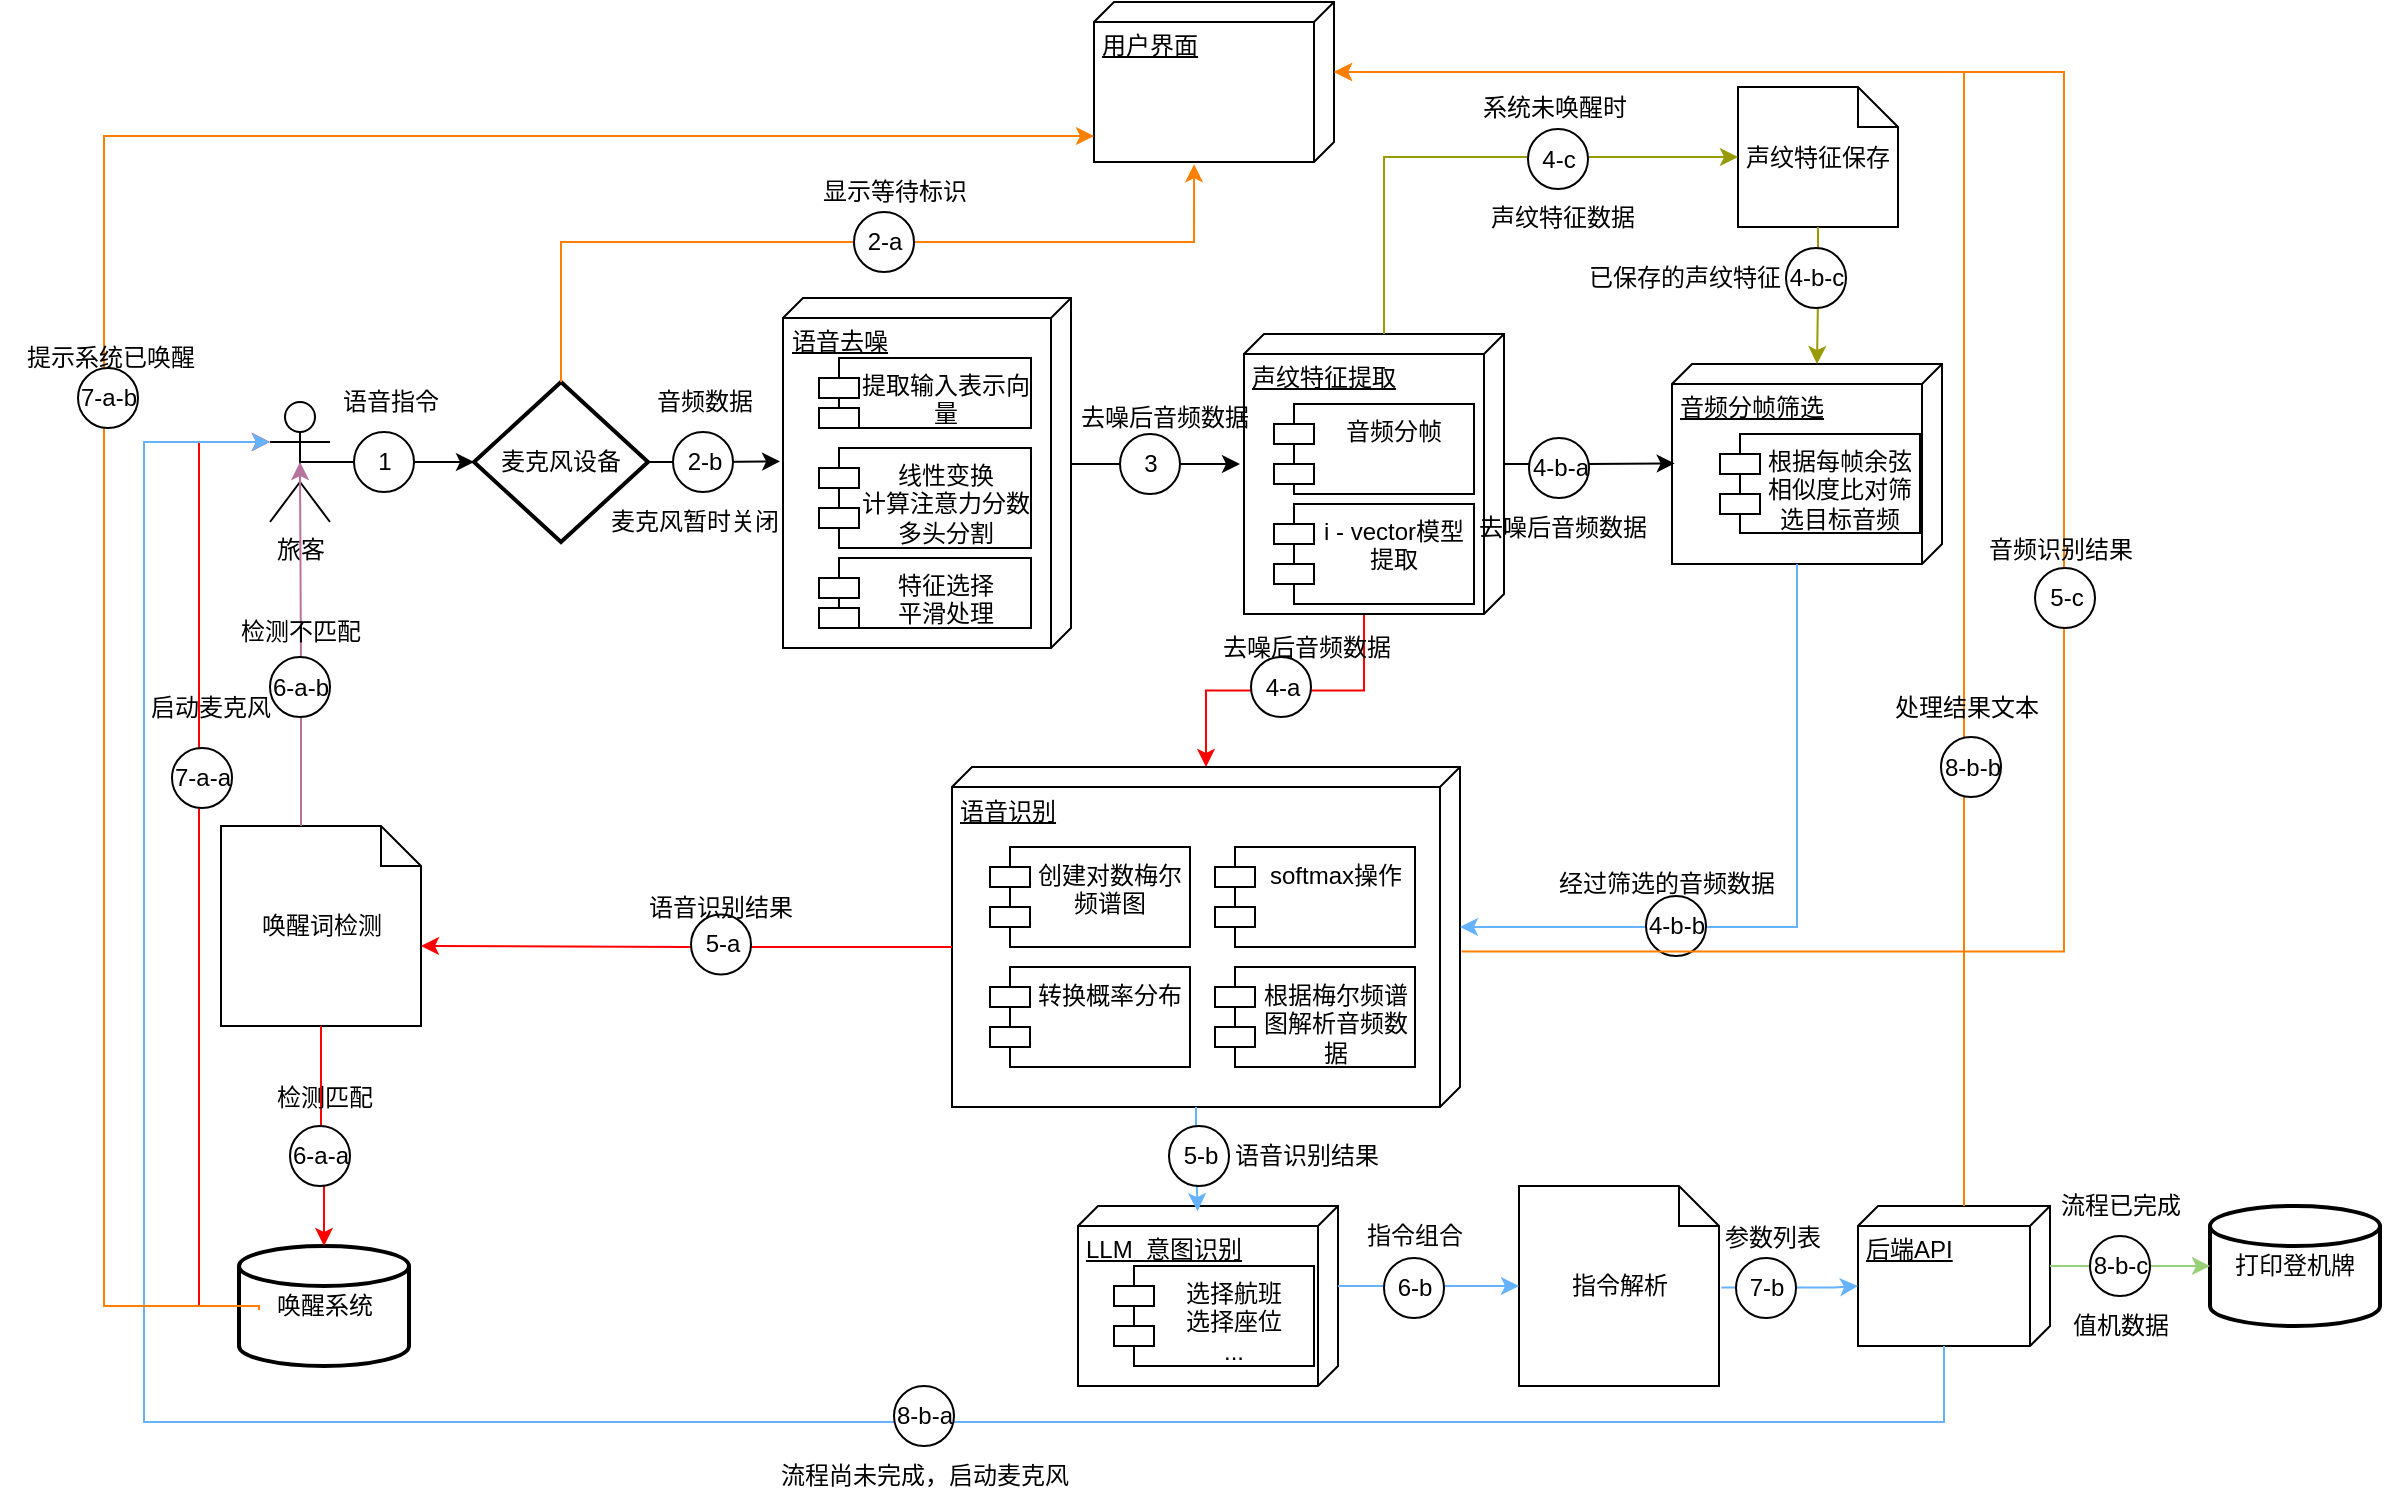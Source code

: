 <mxfile version="26.2.4">
  <diagram name="第 1 页" id="0z1-FVdPiKPSS_fC0RUU">
    <mxGraphModel dx="3125" dy="2329" grid="1" gridSize="10" guides="1" tooltips="1" connect="1" arrows="1" fold="1" page="1" pageScale="1" pageWidth="827" pageHeight="1169" math="0" shadow="0">
      <root>
        <mxCell id="0" />
        <mxCell id="1" parent="0" />
        <mxCell id="X_EXZSDYFyMpXDW9vs5D-39" value="唤醒词检测" style="shape=note;size=20;whiteSpace=wrap;html=1;" parent="1" vertex="1">
          <mxGeometry x="108.5" y="402" width="100" height="100" as="geometry" />
        </mxCell>
        <mxCell id="X_EXZSDYFyMpXDW9vs5D-40" value="旅客" style="shape=umlActor;verticalLabelPosition=bottom;verticalAlign=top;html=1;" parent="1" vertex="1">
          <mxGeometry x="133" y="190" width="30" height="60" as="geometry" />
        </mxCell>
        <mxCell id="LevRiaMmD5CCKST5UW1Q-83" style="edgeStyle=orthogonalEdgeStyle;rounded=0;orthogonalLoop=1;jettySize=auto;html=1;exitX=0;exitY=0;exitDx=140;exitDy=70;exitPerimeter=0;strokeColor=#FF0000;" edge="1" parent="1" source="X_EXZSDYFyMpXDW9vs5D-57" target="X_EXZSDYFyMpXDW9vs5D-79">
          <mxGeometry relative="1" as="geometry" />
        </mxCell>
        <mxCell id="X_EXZSDYFyMpXDW9vs5D-57" value="声纹特征提取" style="verticalAlign=top;align=left;spacingTop=8;spacingLeft=2;spacingRight=12;shape=cube;size=10;direction=south;fontStyle=4;html=1;whiteSpace=wrap;" parent="1" vertex="1">
          <mxGeometry x="620" y="156" width="130" height="140" as="geometry" />
        </mxCell>
        <mxCell id="X_EXZSDYFyMpXDW9vs5D-74" value="语音去噪" style="verticalAlign=top;align=left;spacingTop=8;spacingLeft=2;spacingRight=12;shape=cube;size=10;direction=south;fontStyle=4;html=1;whiteSpace=wrap;" parent="1" vertex="1">
          <mxGeometry x="389.5" y="138" width="144" height="175" as="geometry" />
        </mxCell>
        <mxCell id="X_EXZSDYFyMpXDW9vs5D-79" value="语音识别" style="verticalAlign=top;align=left;spacingTop=8;spacingLeft=2;spacingRight=12;shape=cube;size=10;direction=south;fontStyle=4;html=1;whiteSpace=wrap;" parent="1" vertex="1">
          <mxGeometry x="474" y="372.5" width="254" height="170" as="geometry" />
        </mxCell>
        <mxCell id="X_EXZSDYFyMpXDW9vs5D-88" value="LLM&amp;nbsp; 意图识别" style="verticalAlign=top;align=left;spacingTop=8;spacingLeft=2;spacingRight=12;shape=cube;size=10;direction=south;fontStyle=4;html=1;whiteSpace=wrap;" parent="1" vertex="1">
          <mxGeometry x="537" y="592" width="130" height="90" as="geometry" />
        </mxCell>
        <mxCell id="X_EXZSDYFyMpXDW9vs5D-97" value="唤醒系统" style="strokeWidth=2;html=1;shape=mxgraph.flowchart.database;whiteSpace=wrap;" parent="1" vertex="1">
          <mxGeometry x="117.5" y="612" width="85" height="60" as="geometry" />
        </mxCell>
        <mxCell id="X_EXZSDYFyMpXDW9vs5D-98" style="edgeStyle=orthogonalEdgeStyle;rounded=0;orthogonalLoop=1;jettySize=auto;html=1;entryX=0.5;entryY=0;entryDx=0;entryDy=0;entryPerimeter=0;strokeColor=#FF0000;exitX=0.5;exitY=1;exitDx=0;exitDy=0;exitPerimeter=0;" parent="1" target="X_EXZSDYFyMpXDW9vs5D-97" edge="1" source="X_EXZSDYFyMpXDW9vs5D-39">
          <mxGeometry relative="1" as="geometry">
            <mxPoint x="170" y="553" as="sourcePoint" />
          </mxGeometry>
        </mxCell>
        <mxCell id="X_EXZSDYFyMpXDW9vs5D-102" value="麦克风设备" style="strokeWidth=2;html=1;shape=mxgraph.flowchart.decision;whiteSpace=wrap;" parent="1" vertex="1">
          <mxGeometry x="235" y="180" width="87" height="80" as="geometry" />
        </mxCell>
        <mxCell id="X_EXZSDYFyMpXDW9vs5D-103" style="edgeStyle=orthogonalEdgeStyle;rounded=0;orthogonalLoop=1;jettySize=auto;html=1;exitX=0.5;exitY=0.5;exitDx=0;exitDy=0;exitPerimeter=0;entryX=0;entryY=0.5;entryDx=0;entryDy=0;entryPerimeter=0;" parent="1" source="X_EXZSDYFyMpXDW9vs5D-40" target="X_EXZSDYFyMpXDW9vs5D-102" edge="1">
          <mxGeometry relative="1" as="geometry" />
        </mxCell>
        <mxCell id="WV4uBbLYcO3iLIzjfNRM-1" value="音频分帧筛选" style="verticalAlign=top;align=left;spacingTop=8;spacingLeft=2;spacingRight=12;shape=cube;size=10;direction=south;fontStyle=4;html=1;whiteSpace=wrap;" parent="1" vertex="1">
          <mxGeometry x="834" y="171" width="135" height="100" as="geometry" />
        </mxCell>
        <mxCell id="WV4uBbLYcO3iLIzjfNRM-2" value="根据每帧余弦相似度比对筛选目标音频" style="shape=module;align=left;spacingLeft=20;align=center;verticalAlign=top;whiteSpace=wrap;html=1;" parent="1" vertex="1">
          <mxGeometry x="858" y="206" width="100" height="49.5" as="geometry" />
        </mxCell>
        <mxCell id="WV4uBbLYcO3iLIzjfNRM-7" value="创建对数梅尔频谱图" style="shape=module;align=left;spacingLeft=20;align=center;verticalAlign=top;whiteSpace=wrap;html=1;" parent="1" vertex="1">
          <mxGeometry x="493" y="412.5" width="100" height="50" as="geometry" />
        </mxCell>
        <mxCell id="WV4uBbLYcO3iLIzjfNRM-8" value="softmax操作" style="shape=module;align=left;spacingLeft=20;align=center;verticalAlign=top;whiteSpace=wrap;html=1;" parent="1" vertex="1">
          <mxGeometry x="605.5" y="412.5" width="100" height="50" as="geometry" />
        </mxCell>
        <mxCell id="WV4uBbLYcO3iLIzjfNRM-9" value="转换概率分布" style="shape=module;align=left;spacingLeft=20;align=center;verticalAlign=top;whiteSpace=wrap;html=1;" parent="1" vertex="1">
          <mxGeometry x="493" y="472.5" width="100" height="50" as="geometry" />
        </mxCell>
        <mxCell id="WV4uBbLYcO3iLIzjfNRM-10" value="根据梅尔频谱图解析音频数据" style="shape=module;align=left;spacingLeft=20;align=center;verticalAlign=top;whiteSpace=wrap;html=1;" parent="1" vertex="1">
          <mxGeometry x="605.5" y="472.5" width="100" height="50" as="geometry" />
        </mxCell>
        <mxCell id="WV4uBbLYcO3iLIzjfNRM-13" style="edgeStyle=orthogonalEdgeStyle;rounded=0;orthogonalLoop=1;jettySize=auto;html=1;exitX=0;exitY=0;exitDx=90;exitDy=254;exitPerimeter=0;entryX=0;entryY=0;entryDx=100;entryDy=60;entryPerimeter=0;strokeColor=#FF0000;" parent="1" source="X_EXZSDYFyMpXDW9vs5D-79" target="X_EXZSDYFyMpXDW9vs5D-39" edge="1">
          <mxGeometry relative="1" as="geometry" />
        </mxCell>
        <mxCell id="WV4uBbLYcO3iLIzjfNRM-18" value="" style="verticalLabelPosition=bottom;verticalAlign=top;html=1;shape=mxgraph.flowchart.on-page_reference;align=center;" parent="1" vertex="1">
          <mxGeometry x="175" y="205" width="30" height="30" as="geometry" />
        </mxCell>
        <mxCell id="WV4uBbLYcO3iLIzjfNRM-19" value="1" style="text;html=1;align=center;verticalAlign=middle;resizable=0;points=[];autosize=1;strokeColor=none;fillColor=none;" parent="1" vertex="1">
          <mxGeometry x="175" y="205" width="30" height="30" as="geometry" />
        </mxCell>
        <mxCell id="WV4uBbLYcO3iLIzjfNRM-30" value="" style="verticalLabelPosition=bottom;verticalAlign=top;html=1;shape=mxgraph.flowchart.on-page_reference;align=center;" parent="1" vertex="1">
          <mxGeometry x="343.5" y="446.25" width="30" height="30" as="geometry" />
        </mxCell>
        <mxCell id="WV4uBbLYcO3iLIzjfNRM-31" value="5-a" style="text;html=1;align=center;verticalAlign=middle;resizable=0;points=[];autosize=1;strokeColor=none;fillColor=none;" parent="1" vertex="1">
          <mxGeometry x="338.5" y="446.25" width="40" height="30" as="geometry" />
        </mxCell>
        <mxCell id="LevRiaMmD5CCKST5UW1Q-2" value="选择航班&lt;div&gt;选择座位&lt;/div&gt;&lt;div&gt;...&lt;/div&gt;" style="shape=module;align=left;spacingLeft=20;align=center;verticalAlign=top;whiteSpace=wrap;html=1;" vertex="1" parent="1">
          <mxGeometry x="555" y="622" width="100" height="50" as="geometry" />
        </mxCell>
        <mxCell id="LevRiaMmD5CCKST5UW1Q-3" value="指令解析" style="shape=note;size=20;whiteSpace=wrap;html=1;" vertex="1" parent="1">
          <mxGeometry x="757.5" y="582" width="100" height="100" as="geometry" />
        </mxCell>
        <mxCell id="LevRiaMmD5CCKST5UW1Q-5" value="语音指令" style="text;html=1;align=center;verticalAlign=middle;resizable=0;points=[];autosize=1;strokeColor=none;fillColor=none;" vertex="1" parent="1">
          <mxGeometry x="158" y="175" width="70" height="30" as="geometry" />
        </mxCell>
        <mxCell id="LevRiaMmD5CCKST5UW1Q-8" value="去噪后音频数据" style="text;html=1;align=center;verticalAlign=middle;resizable=0;points=[];autosize=1;strokeColor=none;fillColor=none;" vertex="1" parent="1">
          <mxGeometry x="525" y="183" width="110" height="30" as="geometry" />
        </mxCell>
        <mxCell id="LevRiaMmD5CCKST5UW1Q-9" value="用户界面" style="verticalAlign=top;align=left;spacingTop=8;spacingLeft=2;spacingRight=12;shape=cube;size=10;direction=south;fontStyle=4;html=1;whiteSpace=wrap;" vertex="1" parent="1">
          <mxGeometry x="545" y="-10" width="120" height="80" as="geometry" />
        </mxCell>
        <mxCell id="LevRiaMmD5CCKST5UW1Q-10" style="edgeStyle=orthogonalEdgeStyle;rounded=0;orthogonalLoop=1;jettySize=auto;html=1;exitX=0.5;exitY=0;exitDx=0;exitDy=0;exitPerimeter=0;entryX=1.014;entryY=0.583;entryDx=0;entryDy=0;entryPerimeter=0;strokeColor=#FF8000;" edge="1" parent="1" source="X_EXZSDYFyMpXDW9vs5D-102" target="LevRiaMmD5CCKST5UW1Q-9">
          <mxGeometry relative="1" as="geometry">
            <Array as="points">
              <mxPoint x="279" y="110" />
              <mxPoint x="595" y="110" />
            </Array>
          </mxGeometry>
        </mxCell>
        <mxCell id="LevRiaMmD5CCKST5UW1Q-11" value="" style="verticalLabelPosition=bottom;verticalAlign=top;html=1;shape=mxgraph.flowchart.on-page_reference;align=center;" vertex="1" parent="1">
          <mxGeometry x="425" y="95" width="30" height="30" as="geometry" />
        </mxCell>
        <mxCell id="LevRiaMmD5CCKST5UW1Q-12" value="2-a" style="text;html=1;align=center;verticalAlign=middle;resizable=0;points=[];autosize=1;strokeColor=none;fillColor=none;" vertex="1" parent="1">
          <mxGeometry x="420" y="95" width="40" height="30" as="geometry" />
        </mxCell>
        <mxCell id="LevRiaMmD5CCKST5UW1Q-13" value="显示等待标识" style="text;html=1;align=center;verticalAlign=middle;resizable=0;points=[];autosize=1;strokeColor=none;fillColor=none;" vertex="1" parent="1">
          <mxGeometry x="395" y="70" width="100" height="30" as="geometry" />
        </mxCell>
        <mxCell id="LevRiaMmD5CCKST5UW1Q-19" value="后端API" style="verticalAlign=top;align=left;spacingTop=8;spacingLeft=2;spacingRight=12;shape=cube;size=10;direction=south;fontStyle=4;html=1;whiteSpace=wrap;" vertex="1" parent="1">
          <mxGeometry x="927" y="592" width="96" height="70" as="geometry" />
        </mxCell>
        <mxCell id="LevRiaMmD5CCKST5UW1Q-32" style="edgeStyle=orthogonalEdgeStyle;rounded=0;orthogonalLoop=1;jettySize=auto;html=1;exitX=0;exitY=0.5;exitDx=0;exitDy=0;exitPerimeter=0;entryX=0;entryY=0.333;entryDx=0;entryDy=0;entryPerimeter=0;strokeColor=#FF0000;" edge="1" parent="1" source="X_EXZSDYFyMpXDW9vs5D-97" target="X_EXZSDYFyMpXDW9vs5D-40">
          <mxGeometry relative="1" as="geometry" />
        </mxCell>
        <mxCell id="LevRiaMmD5CCKST5UW1Q-36" style="edgeStyle=orthogonalEdgeStyle;rounded=0;orthogonalLoop=1;jettySize=auto;html=1;exitX=0;exitY=0;exitDx=70;exitDy=53;exitPerimeter=0;entryX=0;entryY=0.333;entryDx=0;entryDy=0;entryPerimeter=0;strokeColor=#66B2FF;" edge="1" parent="1" source="LevRiaMmD5CCKST5UW1Q-19" target="X_EXZSDYFyMpXDW9vs5D-40">
          <mxGeometry relative="1" as="geometry">
            <Array as="points">
              <mxPoint x="970" y="700" />
              <mxPoint x="70" y="700" />
              <mxPoint x="70" y="210" />
            </Array>
          </mxGeometry>
        </mxCell>
        <mxCell id="LevRiaMmD5CCKST5UW1Q-38" value="" style="verticalLabelPosition=bottom;verticalAlign=top;html=1;shape=mxgraph.flowchart.on-page_reference;align=center;" vertex="1" parent="1">
          <mxGeometry x="445" y="682" width="30" height="30" as="geometry" />
        </mxCell>
        <mxCell id="LevRiaMmD5CCKST5UW1Q-39" value="8-b-a" style="text;html=1;align=center;verticalAlign=middle;resizable=0;points=[];autosize=1;strokeColor=none;fillColor=none;" vertex="1" parent="1">
          <mxGeometry x="435" y="682" width="50" height="30" as="geometry" />
        </mxCell>
        <mxCell id="LevRiaMmD5CCKST5UW1Q-40" value="流程尚未完成，启动麦克风" style="text;html=1;align=center;verticalAlign=middle;resizable=0;points=[];autosize=1;strokeColor=none;fillColor=none;" vertex="1" parent="1">
          <mxGeometry x="375" y="712" width="170" height="30" as="geometry" />
        </mxCell>
        <mxCell id="LevRiaMmD5CCKST5UW1Q-41" style="edgeStyle=orthogonalEdgeStyle;rounded=0;orthogonalLoop=1;jettySize=auto;html=1;exitX=0;exitY=0;exitDx=0;exitDy=43;exitPerimeter=0;entryX=0;entryY=0;entryDx=35;entryDy=0;entryPerimeter=0;strokeColor=#FF8000;" edge="1" parent="1" source="LevRiaMmD5CCKST5UW1Q-19" target="LevRiaMmD5CCKST5UW1Q-9">
          <mxGeometry relative="1" as="geometry">
            <Array as="points">
              <mxPoint x="980" y="592" />
              <mxPoint x="980" y="45" />
            </Array>
          </mxGeometry>
        </mxCell>
        <mxCell id="LevRiaMmD5CCKST5UW1Q-42" value="" style="verticalLabelPosition=bottom;verticalAlign=top;html=1;shape=mxgraph.flowchart.on-page_reference;align=center;" vertex="1" parent="1">
          <mxGeometry x="968.5" y="357.5" width="30" height="30" as="geometry" />
        </mxCell>
        <mxCell id="LevRiaMmD5CCKST5UW1Q-43" value="8-b-b" style="text;html=1;align=center;verticalAlign=middle;resizable=0;points=[];autosize=1;strokeColor=none;fillColor=none;" vertex="1" parent="1">
          <mxGeometry x="958.5" y="357.5" width="50" height="30" as="geometry" />
        </mxCell>
        <mxCell id="LevRiaMmD5CCKST5UW1Q-45" value="打印登机牌" style="strokeWidth=2;html=1;shape=mxgraph.flowchart.database;whiteSpace=wrap;" vertex="1" parent="1">
          <mxGeometry x="1103" y="592" width="85" height="60" as="geometry" />
        </mxCell>
        <mxCell id="LevRiaMmD5CCKST5UW1Q-46" style="edgeStyle=orthogonalEdgeStyle;rounded=0;orthogonalLoop=1;jettySize=auto;html=1;exitX=0;exitY=0;exitDx=30;exitDy=0;exitPerimeter=0;entryX=0;entryY=0.5;entryDx=0;entryDy=0;entryPerimeter=0;strokeColor=#97D077;" edge="1" parent="1" source="LevRiaMmD5CCKST5UW1Q-19" target="LevRiaMmD5CCKST5UW1Q-45">
          <mxGeometry relative="1" as="geometry" />
        </mxCell>
        <mxCell id="LevRiaMmD5CCKST5UW1Q-48" value="" style="verticalLabelPosition=bottom;verticalAlign=top;html=1;shape=mxgraph.flowchart.on-page_reference;align=center;" vertex="1" parent="1">
          <mxGeometry x="1043" y="607" width="30" height="30" as="geometry" />
        </mxCell>
        <mxCell id="LevRiaMmD5CCKST5UW1Q-49" value="8-b-c" style="text;html=1;align=center;verticalAlign=middle;resizable=0;points=[];autosize=1;strokeColor=none;fillColor=none;" vertex="1" parent="1">
          <mxGeometry x="1033" y="607" width="50" height="30" as="geometry" />
        </mxCell>
        <mxCell id="LevRiaMmD5CCKST5UW1Q-50" value="值机数据" style="text;html=1;align=center;verticalAlign=middle;resizable=0;points=[];autosize=1;strokeColor=none;fillColor=none;" vertex="1" parent="1">
          <mxGeometry x="1023" y="637" width="70" height="30" as="geometry" />
        </mxCell>
        <mxCell id="LevRiaMmD5CCKST5UW1Q-51" style="edgeStyle=orthogonalEdgeStyle;rounded=0;orthogonalLoop=1;jettySize=auto;html=1;exitX=0;exitY=0;exitDx=40;exitDy=0;exitPerimeter=0;entryX=0;entryY=0.5;entryDx=0;entryDy=0;entryPerimeter=0;strokeColor=#66B2FF;" edge="1" parent="1" source="X_EXZSDYFyMpXDW9vs5D-88" target="LevRiaMmD5CCKST5UW1Q-3">
          <mxGeometry relative="1" as="geometry" />
        </mxCell>
        <mxCell id="LevRiaMmD5CCKST5UW1Q-52" style="edgeStyle=orthogonalEdgeStyle;rounded=0;orthogonalLoop=1;jettySize=auto;html=1;exitX=1.012;exitY=0.508;exitDx=0;exitDy=0;exitPerimeter=0;entryX=0;entryY=0;entryDx=40;entryDy=96;entryPerimeter=0;strokeColor=#66B2FF;" edge="1" parent="1" source="LevRiaMmD5CCKST5UW1Q-3" target="LevRiaMmD5CCKST5UW1Q-19">
          <mxGeometry relative="1" as="geometry">
            <Array as="points">
              <mxPoint x="915" y="633" />
            </Array>
          </mxGeometry>
        </mxCell>
        <mxCell id="LevRiaMmD5CCKST5UW1Q-53" value="" style="verticalLabelPosition=bottom;verticalAlign=top;html=1;shape=mxgraph.flowchart.on-page_reference;align=center;" vertex="1" parent="1">
          <mxGeometry x="690" y="618" width="30" height="30" as="geometry" />
        </mxCell>
        <mxCell id="LevRiaMmD5CCKST5UW1Q-54" value="6-b" style="text;html=1;align=center;verticalAlign=middle;resizable=0;points=[];autosize=1;strokeColor=none;fillColor=none;" vertex="1" parent="1">
          <mxGeometry x="685" y="618" width="40" height="30" as="geometry" />
        </mxCell>
        <mxCell id="LevRiaMmD5CCKST5UW1Q-55" value="" style="verticalLabelPosition=bottom;verticalAlign=top;html=1;shape=mxgraph.flowchart.on-page_reference;align=center;" vertex="1" parent="1">
          <mxGeometry x="866" y="618" width="30" height="30" as="geometry" />
        </mxCell>
        <mxCell id="LevRiaMmD5CCKST5UW1Q-56" value="7&lt;span style=&quot;background-color: transparent; color: light-dark(rgb(0, 0, 0), rgb(255, 255, 255));&quot;&gt;-b&lt;/span&gt;" style="text;html=1;align=center;verticalAlign=middle;resizable=0;points=[];autosize=1;strokeColor=none;fillColor=none;" vertex="1" parent="1">
          <mxGeometry x="861" y="618" width="40" height="30" as="geometry" />
        </mxCell>
        <mxCell id="LevRiaMmD5CCKST5UW1Q-58" value="语音识别结果" style="text;html=1;align=center;verticalAlign=middle;resizable=0;points=[];autosize=1;strokeColor=none;fillColor=none;" vertex="1" parent="1">
          <mxGeometry x="307.5" y="427.75" width="100" height="30" as="geometry" />
        </mxCell>
        <mxCell id="LevRiaMmD5CCKST5UW1Q-59" value="去噪后音频数据" style="text;html=1;align=center;verticalAlign=middle;resizable=0;points=[];autosize=1;strokeColor=none;fillColor=none;" vertex="1" parent="1">
          <mxGeometry x="595.5" y="297.5" width="110" height="30" as="geometry" />
        </mxCell>
        <mxCell id="LevRiaMmD5CCKST5UW1Q-63" value="流程已完成" style="text;html=1;align=center;verticalAlign=middle;resizable=0;points=[];autosize=1;strokeColor=none;fillColor=none;" vertex="1" parent="1">
          <mxGeometry x="1018" y="577" width="80" height="30" as="geometry" />
        </mxCell>
        <mxCell id="LevRiaMmD5CCKST5UW1Q-64" value="声纹特征保存" style="shape=note;size=20;whiteSpace=wrap;html=1;" vertex="1" parent="1">
          <mxGeometry x="867" y="32.5" width="80" height="70" as="geometry" />
        </mxCell>
        <mxCell id="LevRiaMmD5CCKST5UW1Q-76" value="指令组合" style="text;html=1;align=center;verticalAlign=middle;resizable=0;points=[];autosize=1;strokeColor=none;fillColor=none;" vertex="1" parent="1">
          <mxGeometry x="670" y="592" width="70" height="30" as="geometry" />
        </mxCell>
        <mxCell id="LevRiaMmD5CCKST5UW1Q-77" value="参数列表" style="text;html=1;align=center;verticalAlign=middle;resizable=0;points=[];autosize=1;strokeColor=none;fillColor=none;" vertex="1" parent="1">
          <mxGeometry x="849" y="593" width="70" height="30" as="geometry" />
        </mxCell>
        <mxCell id="LevRiaMmD5CCKST5UW1Q-84" value="" style="verticalLabelPosition=bottom;verticalAlign=top;html=1;shape=mxgraph.flowchart.on-page_reference;align=center;" vertex="1" parent="1">
          <mxGeometry x="623.5" y="317.5" width="30" height="30" as="geometry" />
        </mxCell>
        <mxCell id="LevRiaMmD5CCKST5UW1Q-85" value="4-a" style="text;html=1;align=center;verticalAlign=middle;resizable=0;points=[];autosize=1;strokeColor=none;fillColor=none;" vertex="1" parent="1">
          <mxGeometry x="618.5" y="317.5" width="40" height="30" as="geometry" />
        </mxCell>
        <mxCell id="LevRiaMmD5CCKST5UW1Q-86" value="提取输入表示向量" style="shape=module;align=left;spacingLeft=20;align=center;verticalAlign=top;whiteSpace=wrap;html=1;" vertex="1" parent="1">
          <mxGeometry x="407.5" y="168" width="106" height="35" as="geometry" />
        </mxCell>
        <mxCell id="LevRiaMmD5CCKST5UW1Q-87" value="线性变换&lt;div&gt;计算注意力分数&lt;br&gt;&lt;div&gt;多头分割&lt;/div&gt;&lt;/div&gt;" style="shape=module;align=left;spacingLeft=20;align=center;verticalAlign=top;whiteSpace=wrap;html=1;" vertex="1" parent="1">
          <mxGeometry x="407.5" y="213" width="106" height="50" as="geometry" />
        </mxCell>
        <mxCell id="LevRiaMmD5CCKST5UW1Q-88" value="特征选择&lt;div&gt;平滑处理&lt;/div&gt;" style="shape=module;align=left;spacingLeft=20;align=center;verticalAlign=top;whiteSpace=wrap;html=1;" vertex="1" parent="1">
          <mxGeometry x="407.5" y="268" width="106" height="35" as="geometry" />
        </mxCell>
        <mxCell id="LevRiaMmD5CCKST5UW1Q-89" value="音频分帧" style="shape=module;align=left;spacingLeft=20;align=center;verticalAlign=top;whiteSpace=wrap;html=1;" vertex="1" parent="1">
          <mxGeometry x="635" y="191" width="100" height="45" as="geometry" />
        </mxCell>
        <mxCell id="LevRiaMmD5CCKST5UW1Q-90" value="i - vector模型提取" style="shape=module;align=left;spacingLeft=20;align=center;verticalAlign=top;whiteSpace=wrap;html=1;" vertex="1" parent="1">
          <mxGeometry x="635" y="241" width="100" height="50" as="geometry" />
        </mxCell>
        <mxCell id="LevRiaMmD5CCKST5UW1Q-93" style="edgeStyle=orthogonalEdgeStyle;rounded=0;orthogonalLoop=1;jettySize=auto;html=1;exitX=1;exitY=0.5;exitDx=0;exitDy=0;exitPerimeter=0;entryX=0.467;entryY=1.01;entryDx=0;entryDy=0;entryPerimeter=0;" edge="1" parent="1" source="X_EXZSDYFyMpXDW9vs5D-102" target="X_EXZSDYFyMpXDW9vs5D-74">
          <mxGeometry relative="1" as="geometry" />
        </mxCell>
        <mxCell id="LevRiaMmD5CCKST5UW1Q-100" value="" style="verticalLabelPosition=bottom;verticalAlign=top;html=1;shape=mxgraph.flowchart.on-page_reference;align=center;" vertex="1" parent="1">
          <mxGeometry x="334.5" y="205" width="30" height="30" as="geometry" />
        </mxCell>
        <mxCell id="LevRiaMmD5CCKST5UW1Q-101" value="2-b" style="text;html=1;align=center;verticalAlign=middle;resizable=0;points=[];autosize=1;strokeColor=none;fillColor=none;" vertex="1" parent="1">
          <mxGeometry x="329.5" y="205" width="40" height="30" as="geometry" />
        </mxCell>
        <mxCell id="LevRiaMmD5CCKST5UW1Q-102" value="音频数据" style="text;html=1;align=center;verticalAlign=middle;resizable=0;points=[];autosize=1;strokeColor=none;fillColor=none;" vertex="1" parent="1">
          <mxGeometry x="314.5" y="175" width="70" height="30" as="geometry" />
        </mxCell>
        <mxCell id="LevRiaMmD5CCKST5UW1Q-103" value="麦克风暂时关闭" style="text;html=1;align=center;verticalAlign=middle;resizable=0;points=[];autosize=1;strokeColor=none;fillColor=none;" vertex="1" parent="1">
          <mxGeometry x="290" y="235" width="110" height="30" as="geometry" />
        </mxCell>
        <mxCell id="LevRiaMmD5CCKST5UW1Q-106" style="edgeStyle=orthogonalEdgeStyle;rounded=0;orthogonalLoop=1;jettySize=auto;html=1;exitX=0;exitY=0;exitDx=82.5;exitDy=0;exitPerimeter=0;entryX=0.461;entryY=1.018;entryDx=0;entryDy=0;entryPerimeter=0;" edge="1" parent="1">
          <mxGeometry relative="1" as="geometry">
            <mxPoint x="534" y="221" as="sourcePoint" />
            <mxPoint x="618" y="221" as="targetPoint" />
          </mxGeometry>
        </mxCell>
        <mxCell id="LevRiaMmD5CCKST5UW1Q-107" value="" style="verticalLabelPosition=bottom;verticalAlign=top;html=1;shape=mxgraph.flowchart.on-page_reference;align=center;" vertex="1" parent="1">
          <mxGeometry x="558" y="206" width="30" height="30" as="geometry" />
        </mxCell>
        <mxCell id="LevRiaMmD5CCKST5UW1Q-108" value="3" style="text;html=1;align=center;verticalAlign=middle;resizable=0;points=[];autosize=1;strokeColor=none;fillColor=none;" vertex="1" parent="1">
          <mxGeometry x="558" y="206" width="30" height="30" as="geometry" />
        </mxCell>
        <mxCell id="LevRiaMmD5CCKST5UW1Q-112" style="edgeStyle=orthogonalEdgeStyle;rounded=0;orthogonalLoop=1;jettySize=auto;html=1;exitX=0;exitY=0;exitDx=65;exitDy=0;exitPerimeter=0;entryX=0.497;entryY=0.99;entryDx=0;entryDy=0;entryPerimeter=0;" edge="1" parent="1" source="X_EXZSDYFyMpXDW9vs5D-57" target="WV4uBbLYcO3iLIzjfNRM-1">
          <mxGeometry relative="1" as="geometry" />
        </mxCell>
        <mxCell id="LevRiaMmD5CCKST5UW1Q-113" value="" style="verticalLabelPosition=bottom;verticalAlign=top;html=1;shape=mxgraph.flowchart.on-page_reference;align=center;" vertex="1" parent="1">
          <mxGeometry x="762.5" y="208" width="30" height="30" as="geometry" />
        </mxCell>
        <mxCell id="LevRiaMmD5CCKST5UW1Q-114" value="4-b-a" style="text;html=1;align=center;verticalAlign=middle;resizable=0;points=[];autosize=1;strokeColor=none;fillColor=none;" vertex="1" parent="1">
          <mxGeometry x="752.5" y="208" width="50" height="30" as="geometry" />
        </mxCell>
        <mxCell id="LevRiaMmD5CCKST5UW1Q-115" value="去噪后音频数据" style="text;html=1;align=center;verticalAlign=middle;resizable=0;points=[];autosize=1;strokeColor=none;fillColor=none;" vertex="1" parent="1">
          <mxGeometry x="724" y="238" width="110" height="30" as="geometry" />
        </mxCell>
        <mxCell id="LevRiaMmD5CCKST5UW1Q-117" value="" style="verticalLabelPosition=bottom;verticalAlign=top;html=1;shape=mxgraph.flowchart.on-page_reference;align=center;" vertex="1" parent="1">
          <mxGeometry x="84" y="363" width="30" height="30" as="geometry" />
        </mxCell>
        <mxCell id="LevRiaMmD5CCKST5UW1Q-118" value="7-a-a" style="text;html=1;align=center;verticalAlign=middle;resizable=0;points=[];autosize=1;strokeColor=none;fillColor=none;" vertex="1" parent="1">
          <mxGeometry x="74" y="363" width="50" height="30" as="geometry" />
        </mxCell>
        <mxCell id="LevRiaMmD5CCKST5UW1Q-119" value="启动麦克风" style="text;html=1;align=center;verticalAlign=middle;resizable=0;points=[];autosize=1;strokeColor=none;fillColor=none;" vertex="1" parent="1">
          <mxGeometry x="63" y="327.5" width="80" height="30" as="geometry" />
        </mxCell>
        <mxCell id="LevRiaMmD5CCKST5UW1Q-121" style="edgeStyle=orthogonalEdgeStyle;rounded=0;orthogonalLoop=1;jettySize=auto;html=1;exitX=0;exitY=0;exitDx=170;exitDy=132;exitPerimeter=0;entryX=0.029;entryY=0.54;entryDx=0;entryDy=0;entryPerimeter=0;strokeColor=#66B2FF;" edge="1" parent="1" source="X_EXZSDYFyMpXDW9vs5D-79" target="X_EXZSDYFyMpXDW9vs5D-88">
          <mxGeometry relative="1" as="geometry" />
        </mxCell>
        <mxCell id="LevRiaMmD5CCKST5UW1Q-122" value="" style="verticalLabelPosition=bottom;verticalAlign=top;html=1;shape=mxgraph.flowchart.on-page_reference;align=center;" vertex="1" parent="1">
          <mxGeometry x="582.5" y="552" width="30" height="30" as="geometry" />
        </mxCell>
        <mxCell id="LevRiaMmD5CCKST5UW1Q-123" value="5&lt;span style=&quot;background-color: transparent; color: light-dark(rgb(0, 0, 0), rgb(255, 255, 255));&quot;&gt;-b&lt;/span&gt;" style="text;html=1;align=center;verticalAlign=middle;resizable=0;points=[];autosize=1;strokeColor=none;fillColor=none;" vertex="1" parent="1">
          <mxGeometry x="577.5" y="552" width="40" height="30" as="geometry" />
        </mxCell>
        <mxCell id="LevRiaMmD5CCKST5UW1Q-124" value="语音识别结果" style="text;html=1;align=center;verticalAlign=middle;resizable=0;points=[];autosize=1;strokeColor=none;fillColor=none;" vertex="1" parent="1">
          <mxGeometry x="600.5" y="552" width="100" height="30" as="geometry" />
        </mxCell>
        <mxCell id="LevRiaMmD5CCKST5UW1Q-125" value="处理结果文本" style="text;html=1;align=center;verticalAlign=middle;resizable=0;points=[];autosize=1;strokeColor=none;fillColor=none;" vertex="1" parent="1">
          <mxGeometry x="931" y="327.5" width="100" height="30" as="geometry" />
        </mxCell>
        <mxCell id="LevRiaMmD5CCKST5UW1Q-134" value="已保存的声纹特征" style="text;html=1;align=center;verticalAlign=middle;resizable=0;points=[];autosize=1;strokeColor=none;fillColor=none;" vertex="1" parent="1">
          <mxGeometry x="780" y="113" width="120" height="30" as="geometry" />
        </mxCell>
        <mxCell id="LevRiaMmD5CCKST5UW1Q-135" style="edgeStyle=orthogonalEdgeStyle;rounded=0;orthogonalLoop=1;jettySize=auto;html=1;exitX=0;exitY=0;exitDx=0;exitDy=60;exitPerimeter=0;entryX=0;entryY=0.5;entryDx=0;entryDy=0;entryPerimeter=0;strokeColor=#999900;" edge="1" parent="1" source="X_EXZSDYFyMpXDW9vs5D-57" target="LevRiaMmD5CCKST5UW1Q-64">
          <mxGeometry relative="1" as="geometry" />
        </mxCell>
        <mxCell id="LevRiaMmD5CCKST5UW1Q-136" value="" style="verticalLabelPosition=bottom;verticalAlign=top;html=1;shape=mxgraph.flowchart.on-page_reference;align=center;" vertex="1" parent="1">
          <mxGeometry x="762" y="53.5" width="30" height="30" as="geometry" />
        </mxCell>
        <mxCell id="LevRiaMmD5CCKST5UW1Q-137" value="4-c" style="text;html=1;align=center;verticalAlign=middle;resizable=0;points=[];autosize=1;strokeColor=none;fillColor=none;" vertex="1" parent="1">
          <mxGeometry x="757" y="53.5" width="40" height="30" as="geometry" />
        </mxCell>
        <mxCell id="LevRiaMmD5CCKST5UW1Q-138" value="系统未唤醒时" style="text;html=1;align=center;verticalAlign=middle;resizable=0;points=[];autosize=1;strokeColor=none;fillColor=none;" vertex="1" parent="1">
          <mxGeometry x="725" y="27.5" width="100" height="30" as="geometry" />
        </mxCell>
        <mxCell id="LevRiaMmD5CCKST5UW1Q-139" value="声纹特征数据" style="text;html=1;align=center;verticalAlign=middle;resizable=0;points=[];autosize=1;strokeColor=none;fillColor=none;" vertex="1" parent="1">
          <mxGeometry x="729" y="83" width="100" height="30" as="geometry" />
        </mxCell>
        <mxCell id="LevRiaMmD5CCKST5UW1Q-140" style="edgeStyle=orthogonalEdgeStyle;rounded=0;orthogonalLoop=1;jettySize=auto;html=1;exitX=0.5;exitY=1;exitDx=0;exitDy=0;exitPerimeter=0;entryX=0;entryY=0;entryDx=0;entryDy=62.5;entryPerimeter=0;strokeColor=#999900;" edge="1" parent="1" source="LevRiaMmD5CCKST5UW1Q-64" target="WV4uBbLYcO3iLIzjfNRM-1">
          <mxGeometry relative="1" as="geometry" />
        </mxCell>
        <mxCell id="LevRiaMmD5CCKST5UW1Q-141" value="" style="verticalLabelPosition=bottom;verticalAlign=top;html=1;shape=mxgraph.flowchart.on-page_reference;align=center;" vertex="1" parent="1">
          <mxGeometry x="891" y="113" width="30" height="30" as="geometry" />
        </mxCell>
        <mxCell id="LevRiaMmD5CCKST5UW1Q-142" value="4-b-c" style="text;html=1;align=center;verticalAlign=middle;resizable=0;points=[];autosize=1;strokeColor=none;fillColor=none;" vertex="1" parent="1">
          <mxGeometry x="881" y="113" width="50" height="30" as="geometry" />
        </mxCell>
        <mxCell id="LevRiaMmD5CCKST5UW1Q-143" style="edgeStyle=orthogonalEdgeStyle;rounded=0;orthogonalLoop=1;jettySize=auto;html=1;exitX=0;exitY=0;exitDx=100;exitDy=72.5;exitPerimeter=0;entryX=0;entryY=0;entryDx=80;entryDy=0;entryPerimeter=0;strokeColor=#66B2FF;" edge="1" parent="1" source="WV4uBbLYcO3iLIzjfNRM-1" target="X_EXZSDYFyMpXDW9vs5D-79">
          <mxGeometry relative="1" as="geometry" />
        </mxCell>
        <mxCell id="LevRiaMmD5CCKST5UW1Q-144" value="" style="verticalLabelPosition=bottom;verticalAlign=top;html=1;shape=mxgraph.flowchart.on-page_reference;align=center;" vertex="1" parent="1">
          <mxGeometry x="821" y="437" width="30" height="30" as="geometry" />
        </mxCell>
        <mxCell id="LevRiaMmD5CCKST5UW1Q-145" value="4-b-b" style="text;html=1;align=center;verticalAlign=middle;resizable=0;points=[];autosize=1;strokeColor=none;fillColor=none;" vertex="1" parent="1">
          <mxGeometry x="811" y="437" width="50" height="30" as="geometry" />
        </mxCell>
        <mxCell id="LevRiaMmD5CCKST5UW1Q-146" value="经过筛选的音频数据" style="text;html=1;align=center;verticalAlign=middle;resizable=0;points=[];autosize=1;strokeColor=none;fillColor=none;" vertex="1" parent="1">
          <mxGeometry x="766" y="416.25" width="130" height="30" as="geometry" />
        </mxCell>
        <mxCell id="LevRiaMmD5CCKST5UW1Q-150" style="edgeStyle=orthogonalEdgeStyle;rounded=0;orthogonalLoop=1;jettySize=auto;html=1;exitX=0.66;exitY=-0.003;exitDx=0;exitDy=0;exitPerimeter=0;strokeColor=#FF8000;entryX=0;entryY=0;entryDx=35;entryDy=0;entryPerimeter=0;" edge="1" parent="1" target="LevRiaMmD5CCKST5UW1Q-9">
          <mxGeometry relative="1" as="geometry">
            <mxPoint x="728.762" y="464.7" as="sourcePoint" />
            <mxPoint x="740" y="-100" as="targetPoint" />
            <Array as="points">
              <mxPoint x="1030" y="465" />
              <mxPoint x="1030" y="25" />
            </Array>
          </mxGeometry>
        </mxCell>
        <mxCell id="LevRiaMmD5CCKST5UW1Q-151" value="音频识别结果" style="text;html=1;align=center;verticalAlign=middle;resizable=0;points=[];autosize=1;strokeColor=none;fillColor=none;" vertex="1" parent="1">
          <mxGeometry x="978" y="248.5" width="100" height="30" as="geometry" />
        </mxCell>
        <mxCell id="LevRiaMmD5CCKST5UW1Q-152" value="" style="verticalLabelPosition=bottom;verticalAlign=top;html=1;shape=mxgraph.flowchart.on-page_reference;align=center;" vertex="1" parent="1">
          <mxGeometry x="1015.5" y="273" width="30" height="30" as="geometry" />
        </mxCell>
        <mxCell id="LevRiaMmD5CCKST5UW1Q-153" value="5-c" style="text;html=1;align=center;verticalAlign=middle;resizable=0;points=[];autosize=1;strokeColor=none;fillColor=none;" vertex="1" parent="1">
          <mxGeometry x="1010.5" y="273" width="40" height="30" as="geometry" />
        </mxCell>
        <mxCell id="LevRiaMmD5CCKST5UW1Q-154" value="" style="verticalLabelPosition=bottom;verticalAlign=top;html=1;shape=mxgraph.flowchart.on-page_reference;align=center;" vertex="1" parent="1">
          <mxGeometry x="143" y="552" width="30" height="30" as="geometry" />
        </mxCell>
        <mxCell id="LevRiaMmD5CCKST5UW1Q-155" value="6-a-a" style="text;html=1;align=center;verticalAlign=middle;resizable=0;points=[];autosize=1;strokeColor=none;fillColor=none;" vertex="1" parent="1">
          <mxGeometry x="133" y="552" width="50" height="30" as="geometry" />
        </mxCell>
        <mxCell id="LevRiaMmD5CCKST5UW1Q-156" value="检测匹配" style="text;html=1;align=center;verticalAlign=middle;resizable=0;points=[];autosize=1;strokeColor=none;fillColor=none;" vertex="1" parent="1">
          <mxGeometry x="125" y="522.5" width="70" height="30" as="geometry" />
        </mxCell>
        <mxCell id="LevRiaMmD5CCKST5UW1Q-161" style="edgeStyle=orthogonalEdgeStyle;rounded=0;orthogonalLoop=1;jettySize=auto;html=1;exitX=0;exitY=0;exitDx=40;exitDy=0;exitPerimeter=0;entryX=0.5;entryY=0.5;entryDx=0;entryDy=0;entryPerimeter=0;strokeColor=#B5739D;" edge="1" parent="1" source="X_EXZSDYFyMpXDW9vs5D-39" target="X_EXZSDYFyMpXDW9vs5D-40">
          <mxGeometry relative="1" as="geometry" />
        </mxCell>
        <mxCell id="LevRiaMmD5CCKST5UW1Q-162" value="" style="verticalLabelPosition=bottom;verticalAlign=top;html=1;shape=mxgraph.flowchart.on-page_reference;align=center;" vertex="1" parent="1">
          <mxGeometry x="133" y="317.5" width="30" height="30" as="geometry" />
        </mxCell>
        <mxCell id="LevRiaMmD5CCKST5UW1Q-163" value="6-a-b" style="text;html=1;align=center;verticalAlign=middle;resizable=0;points=[];autosize=1;strokeColor=none;fillColor=none;" vertex="1" parent="1">
          <mxGeometry x="123" y="317.5" width="50" height="30" as="geometry" />
        </mxCell>
        <mxCell id="LevRiaMmD5CCKST5UW1Q-164" value="检测不匹配" style="text;html=1;align=center;verticalAlign=middle;resizable=0;points=[];autosize=1;strokeColor=none;fillColor=none;" vertex="1" parent="1">
          <mxGeometry x="108" y="289.5" width="80" height="30" as="geometry" />
        </mxCell>
        <mxCell id="LevRiaMmD5CCKST5UW1Q-165" style="edgeStyle=orthogonalEdgeStyle;rounded=0;orthogonalLoop=1;jettySize=auto;html=1;exitX=0;exitY=0.5;exitDx=0;exitDy=0;exitPerimeter=0;entryX=0;entryY=0;entryDx=45;entryDy=120.0;entryPerimeter=0;strokeColor=#FF8000;" edge="1" parent="1">
          <mxGeometry relative="1" as="geometry">
            <mxPoint x="127.5" y="644" as="sourcePoint" />
            <mxPoint x="545" y="57" as="targetPoint" />
            <Array as="points">
              <mxPoint x="128" y="642" />
              <mxPoint x="50" y="642" />
              <mxPoint x="50" y="57" />
            </Array>
          </mxGeometry>
        </mxCell>
        <mxCell id="LevRiaMmD5CCKST5UW1Q-166" value="" style="verticalLabelPosition=bottom;verticalAlign=top;html=1;shape=mxgraph.flowchart.on-page_reference;align=center;" vertex="1" parent="1">
          <mxGeometry x="37" y="173" width="30" height="30" as="geometry" />
        </mxCell>
        <mxCell id="LevRiaMmD5CCKST5UW1Q-167" value="7-a-b" style="text;html=1;align=center;verticalAlign=middle;resizable=0;points=[];autosize=1;strokeColor=none;fillColor=none;" vertex="1" parent="1">
          <mxGeometry x="27" y="173" width="50" height="30" as="geometry" />
        </mxCell>
        <mxCell id="LevRiaMmD5CCKST5UW1Q-168" value="提示系统已唤醒" style="text;html=1;align=center;verticalAlign=middle;resizable=0;points=[];autosize=1;strokeColor=none;fillColor=none;" vertex="1" parent="1">
          <mxGeometry x="-2" y="153" width="110" height="30" as="geometry" />
        </mxCell>
      </root>
    </mxGraphModel>
  </diagram>
</mxfile>
